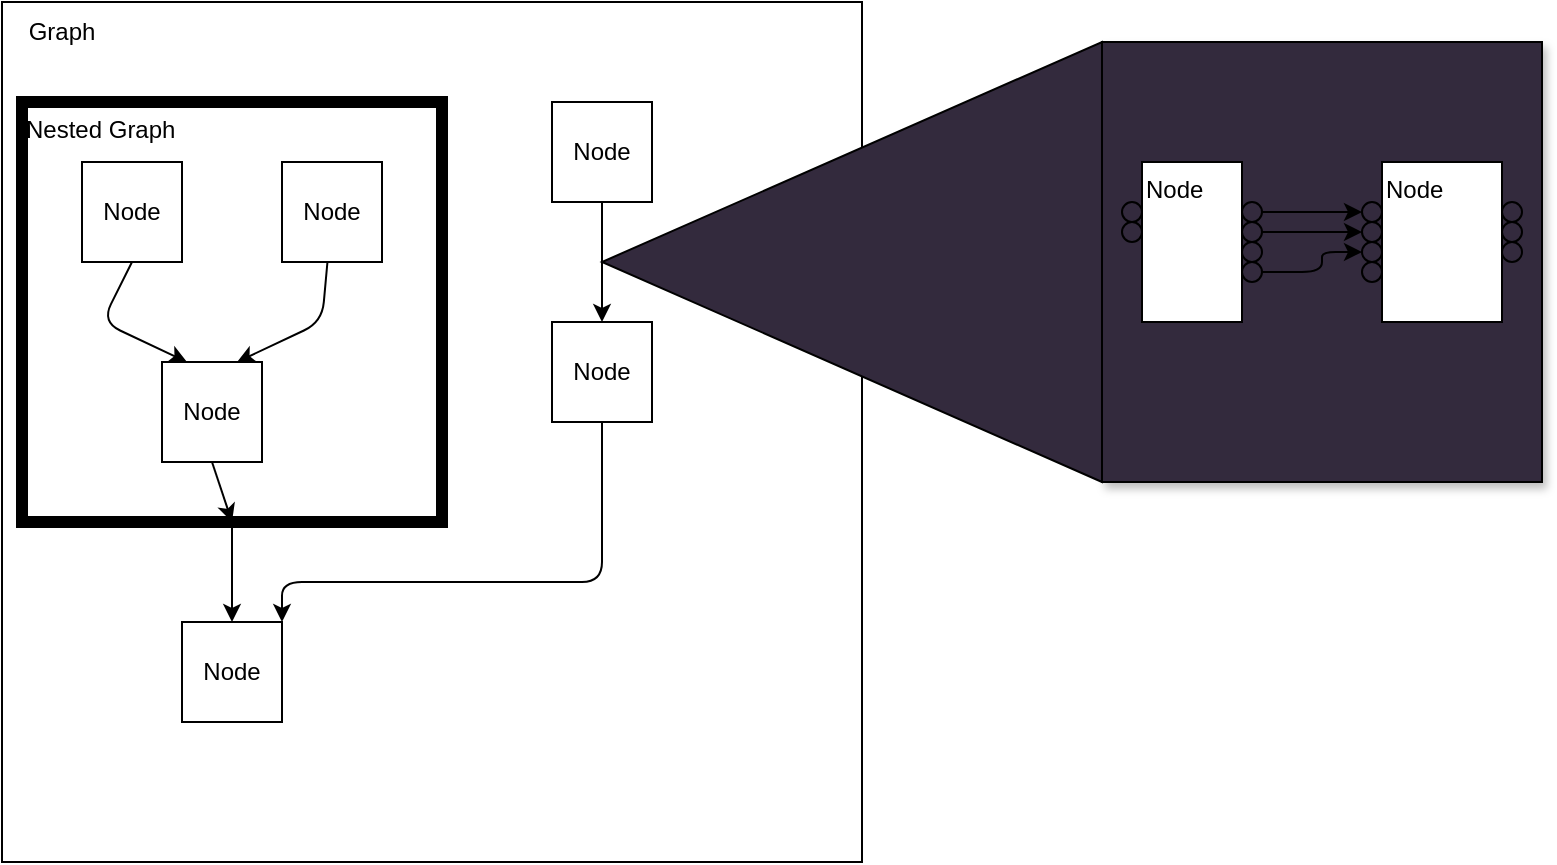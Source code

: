 <mxfile>
    <diagram id="e7JPkLVNxknRNSv5qOUf" name="Page-1">
        <mxGraphModel dx="653" dy="375" grid="1" gridSize="10" guides="1" tooltips="1" connect="1" arrows="1" fold="1" page="1" pageScale="1" pageWidth="850" pageHeight="1100" math="0" shadow="0">
            <root>
                <mxCell id="0"/>
                <mxCell id="1" parent="0"/>
                <mxCell id="20" value="" style="whiteSpace=wrap;html=1;aspect=fixed;strokeWidth=1;fontColor=none;fillColor=#332A3D;rounded=0;glass=0;shadow=1;" vertex="1" parent="1">
                    <mxGeometry x="700" y="60" width="220" height="220" as="geometry"/>
                </mxCell>
                <mxCell id="2" value="" style="whiteSpace=wrap;html=1;aspect=fixed;" vertex="1" parent="1">
                    <mxGeometry x="150" y="40" width="430" height="430" as="geometry"/>
                </mxCell>
                <mxCell id="3" value="Graph" style="text;html=1;strokeColor=none;fillColor=none;align=center;verticalAlign=middle;whiteSpace=wrap;rounded=0;" vertex="1" parent="1">
                    <mxGeometry x="150" y="40" width="60" height="30" as="geometry"/>
                </mxCell>
                <mxCell id="13" style="edgeStyle=none;html=1;exitX=0.5;exitY=1;exitDx=0;exitDy=0;entryX=0.5;entryY=0;entryDx=0;entryDy=0;fontColor=none;" edge="1" parent="1" source="4" target="5">
                    <mxGeometry relative="1" as="geometry"/>
                </mxCell>
                <mxCell id="4" value="Nested Graph" style="whiteSpace=wrap;html=1;aspect=fixed;align=left;verticalAlign=top;strokeWidth=6;" vertex="1" parent="1">
                    <mxGeometry x="160" y="90" width="210" height="210" as="geometry"/>
                </mxCell>
                <mxCell id="5" value="Node" style="whiteSpace=wrap;html=1;aspect=fixed;" vertex="1" parent="1">
                    <mxGeometry x="240" y="350" width="50" height="50" as="geometry"/>
                </mxCell>
                <mxCell id="10" style="edgeStyle=none;html=1;exitX=0.5;exitY=1;exitDx=0;exitDy=0;entryX=0.25;entryY=0;entryDx=0;entryDy=0;fontColor=none;" edge="1" parent="1" source="6" target="7">
                    <mxGeometry relative="1" as="geometry">
                        <Array as="points">
                            <mxPoint x="200" y="200"/>
                        </Array>
                    </mxGeometry>
                </mxCell>
                <mxCell id="6" value="Node" style="whiteSpace=wrap;html=1;aspect=fixed;" vertex="1" parent="1">
                    <mxGeometry x="190" y="120" width="50" height="50" as="geometry"/>
                </mxCell>
                <mxCell id="11" style="edgeStyle=none;html=1;exitX=0.5;exitY=1;exitDx=0;exitDy=0;entryX=0.5;entryY=1;entryDx=0;entryDy=0;fontColor=none;" edge="1" parent="1" source="7" target="4">
                    <mxGeometry relative="1" as="geometry"/>
                </mxCell>
                <mxCell id="7" value="Node" style="whiteSpace=wrap;html=1;aspect=fixed;" vertex="1" parent="1">
                    <mxGeometry x="230" y="220" width="50" height="50" as="geometry"/>
                </mxCell>
                <mxCell id="9" style="edgeStyle=none;html=1;entryX=0.75;entryY=0;entryDx=0;entryDy=0;fontColor=none;" edge="1" parent="1" source="8" target="7">
                    <mxGeometry relative="1" as="geometry">
                        <Array as="points">
                            <mxPoint x="310" y="200"/>
                        </Array>
                    </mxGeometry>
                </mxCell>
                <mxCell id="8" value="Node" style="whiteSpace=wrap;html=1;aspect=fixed;" vertex="1" parent="1">
                    <mxGeometry x="290" y="120" width="50" height="50" as="geometry"/>
                </mxCell>
                <mxCell id="16" style="edgeStyle=none;html=1;exitX=0.5;exitY=1;exitDx=0;exitDy=0;fontColor=none;" edge="1" parent="1" source="14" target="15">
                    <mxGeometry relative="1" as="geometry"/>
                </mxCell>
                <mxCell id="14" value="Node" style="whiteSpace=wrap;html=1;aspect=fixed;" vertex="1" parent="1">
                    <mxGeometry x="425" y="90" width="50" height="50" as="geometry"/>
                </mxCell>
                <mxCell id="47" style="edgeStyle=none;html=1;exitX=0.5;exitY=1;exitDx=0;exitDy=0;entryX=1;entryY=0;entryDx=0;entryDy=0;fontColor=none;" edge="1" parent="1" source="15" target="5">
                    <mxGeometry relative="1" as="geometry">
                        <Array as="points">
                            <mxPoint x="450" y="330"/>
                            <mxPoint x="290" y="330"/>
                        </Array>
                    </mxGeometry>
                </mxCell>
                <mxCell id="15" value="Node" style="whiteSpace=wrap;html=1;aspect=fixed;" vertex="1" parent="1">
                    <mxGeometry x="425" y="200" width="50" height="50" as="geometry"/>
                </mxCell>
                <mxCell id="17" value="" style="triangle;whiteSpace=wrap;html=1;strokeWidth=1;fontColor=none;rotation=-180;fillColor=#332A3D;" vertex="1" parent="1">
                    <mxGeometry x="450" y="60" width="250" height="220" as="geometry"/>
                </mxCell>
                <mxCell id="18" value="Node" style="whiteSpace=wrap;html=1;verticalAlign=top;align=left;" vertex="1" parent="1">
                    <mxGeometry x="720" y="120" width="50" height="80" as="geometry"/>
                </mxCell>
                <mxCell id="19" value="Node" style="whiteSpace=wrap;html=1;align=left;verticalAlign=top;" vertex="1" parent="1">
                    <mxGeometry x="840" y="120" width="60" height="80" as="geometry"/>
                </mxCell>
                <mxCell id="23" style="edgeStyle=none;html=1;exitX=1;exitY=0.5;exitDx=0;exitDy=0;entryX=0;entryY=0.5;entryDx=0;entryDy=0;fontColor=none;" edge="1" parent="1" source="21" target="22">
                    <mxGeometry relative="1" as="geometry"/>
                </mxCell>
                <mxCell id="21" value="" style="ellipse;whiteSpace=wrap;html=1;aspect=fixed;strokeWidth=1;fontColor=none;fillColor=#332A3D;" vertex="1" parent="1">
                    <mxGeometry x="770" y="140" width="10" height="10" as="geometry"/>
                </mxCell>
                <mxCell id="22" value="" style="ellipse;whiteSpace=wrap;html=1;aspect=fixed;strokeWidth=1;fontColor=none;fillColor=#332A3D;" vertex="1" parent="1">
                    <mxGeometry x="830" y="140" width="10" height="10" as="geometry"/>
                </mxCell>
                <mxCell id="27" value="" style="ellipse;whiteSpace=wrap;html=1;aspect=fixed;strokeWidth=1;fontColor=none;fillColor=#332A3D;" vertex="1" parent="1">
                    <mxGeometry x="770" y="160" width="10" height="10" as="geometry"/>
                </mxCell>
                <mxCell id="28" value="" style="ellipse;whiteSpace=wrap;html=1;aspect=fixed;strokeWidth=1;fontColor=none;fillColor=#332A3D;" vertex="1" parent="1">
                    <mxGeometry x="830" y="160" width="10" height="10" as="geometry"/>
                </mxCell>
                <mxCell id="30" value="" style="ellipse;whiteSpace=wrap;html=1;aspect=fixed;strokeWidth=1;fontColor=none;fillColor=#332A3D;" vertex="1" parent="1">
                    <mxGeometry x="770" y="150" width="10" height="10" as="geometry"/>
                </mxCell>
                <mxCell id="31" value="" style="ellipse;whiteSpace=wrap;html=1;aspect=fixed;strokeWidth=1;fontColor=none;fillColor=#332A3D;" vertex="1" parent="1">
                    <mxGeometry x="830" y="150" width="10" height="10" as="geometry"/>
                </mxCell>
                <mxCell id="32" style="edgeStyle=none;html=1;exitX=1;exitY=0.5;exitDx=0;exitDy=0;entryX=0;entryY=0.5;entryDx=0;entryDy=0;fontColor=none;" edge="1" parent="1" source="30" target="31">
                    <mxGeometry relative="1" as="geometry">
                        <mxPoint x="790" y="140" as="sourcePoint"/>
                        <mxPoint x="840" y="140" as="targetPoint"/>
                    </mxGeometry>
                </mxCell>
                <mxCell id="36" style="edgeStyle=none;html=1;exitX=1;exitY=0.5;exitDx=0;exitDy=0;entryX=0;entryY=0.5;entryDx=0;entryDy=0;fontColor=none;" edge="1" parent="1" source="33" target="28">
                    <mxGeometry relative="1" as="geometry">
                        <Array as="points">
                            <mxPoint x="810" y="175"/>
                            <mxPoint x="810" y="165"/>
                        </Array>
                    </mxGeometry>
                </mxCell>
                <mxCell id="33" value="" style="ellipse;whiteSpace=wrap;html=1;aspect=fixed;strokeWidth=1;fontColor=none;fillColor=#332A3D;" vertex="1" parent="1">
                    <mxGeometry x="770" y="170" width="10" height="10" as="geometry"/>
                </mxCell>
                <mxCell id="34" value="" style="ellipse;whiteSpace=wrap;html=1;aspect=fixed;strokeWidth=1;fontColor=none;fillColor=#332A3D;" vertex="1" parent="1">
                    <mxGeometry x="830" y="170" width="10" height="10" as="geometry"/>
                </mxCell>
                <mxCell id="37" value="" style="ellipse;whiteSpace=wrap;html=1;aspect=fixed;strokeWidth=1;fontColor=none;fillColor=#332A3D;" vertex="1" parent="1">
                    <mxGeometry x="900" y="140" width="10" height="10" as="geometry"/>
                </mxCell>
                <mxCell id="38" value="" style="ellipse;whiteSpace=wrap;html=1;aspect=fixed;strokeWidth=1;fontColor=none;fillColor=#332A3D;" vertex="1" parent="1">
                    <mxGeometry x="900" y="160" width="10" height="10" as="geometry"/>
                </mxCell>
                <mxCell id="39" value="" style="ellipse;whiteSpace=wrap;html=1;aspect=fixed;strokeWidth=1;fontColor=none;fillColor=#332A3D;" vertex="1" parent="1">
                    <mxGeometry x="900" y="150" width="10" height="10" as="geometry"/>
                </mxCell>
                <mxCell id="41" value="" style="ellipse;whiteSpace=wrap;html=1;aspect=fixed;strokeWidth=1;fontColor=none;fillColor=#332A3D;" vertex="1" parent="1">
                    <mxGeometry x="710" y="140" width="10" height="10" as="geometry"/>
                </mxCell>
                <mxCell id="42" value="" style="ellipse;whiteSpace=wrap;html=1;aspect=fixed;strokeWidth=1;fontColor=none;fillColor=#332A3D;" vertex="1" parent="1">
                    <mxGeometry x="710" y="150" width="10" height="10" as="geometry"/>
                </mxCell>
            </root>
        </mxGraphModel>
    </diagram>
</mxfile>